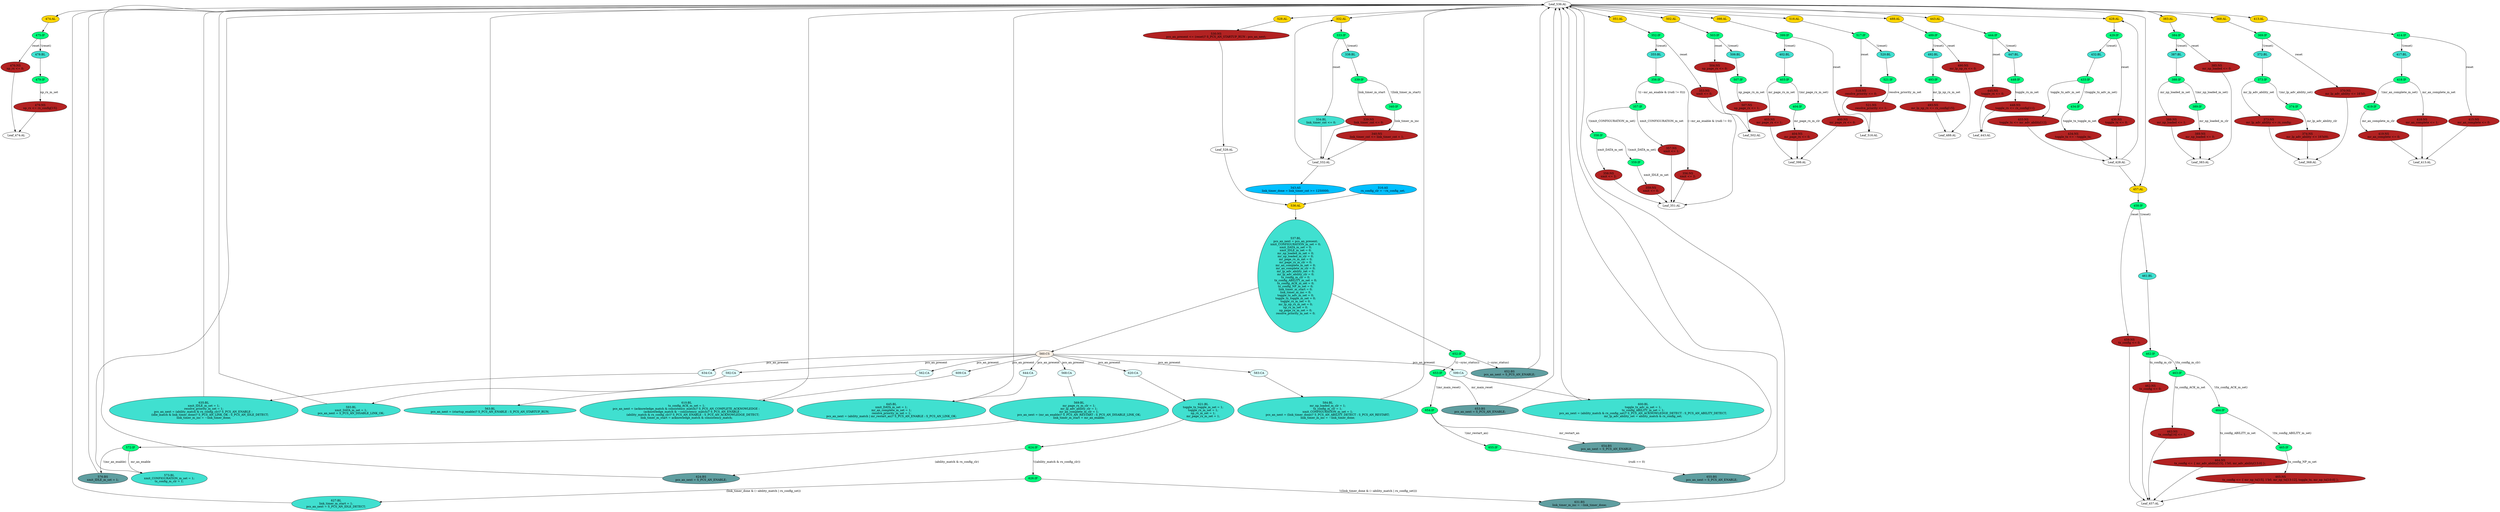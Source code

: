 strict digraph "compose( ,  )" {
	node [label="\N"];
	"474:AL"	 [ast="<pyverilog.vparser.ast.Always object at 0x7f195f4daa10>",
		clk_sens=True,
		fillcolor=gold,
		label="474:AL",
		sens="['ck', 'reset']",
		statements="[]",
		style=filled,
		typ=Always,
		use_var="['reset', 'np_rx_m_set', 'rx_config']"];
	"475:IF"	 [ast="<pyverilog.vparser.ast.IfStatement object at 0x7f195f4e5090>",
		fillcolor=springgreen,
		label="475:IF",
		statements="[]",
		style=filled,
		typ=IfStatement];
	"474:AL" -> "475:IF"	 [cond="[]",
		lineno=None];
	"351:AL"	 [ast="<pyverilog.vparser.ast.Always object at 0x7f195f9163d0>",
		clk_sens=True,
		fillcolor=gold,
		label="351:AL",
		sens="['ck', 'reset']",
		statements="[]",
		style=filled,
		typ=Always,
		use_var="['reset', 'rudi', 'mr_an_enable', 'xmit_DATA_m_set', 'xmit_CONFIGURATION_m_set', 'xmit_IDLE_m_set']"];
	"352:IF"	 [ast="<pyverilog.vparser.ast.IfStatement object at 0x7f195f916550>",
		fillcolor=springgreen,
		label="352:IF",
		statements="[]",
		style=filled,
		typ=IfStatement];
	"351:AL" -> "352:IF"	 [cond="[]",
		lineno=None];
	"576:BS"	 [ast="<pyverilog.vparser.ast.BlockingSubstitution object at 0x7f195f504550>",
		fillcolor=cadetblue,
		label="576:BS
xmit_IDLE_m_set = 1;",
		statements="[<pyverilog.vparser.ast.BlockingSubstitution object at 0x7f195f504550>]",
		style=filled,
		typ=BlockingSubstitution];
	"Leaf_536:AL"	 [def_var="['link_timer_m_start', 'mr_lp_np_rx_m_set', 'tx_config_ACK_m_set', 'resolve_priority_m_set', 'link_timer_m_inc', 'np_page_rx_m_set', '\
mr_page_rx_m_clr', 'tx_config_NP_m_set', 'xmit_DATA_m_set', 'mr_page_rx_m_set', 'np_rx_m_set', 'mr_an_complete_m_set', 'mr_np_loaded_\
m_clr', 'mr_lp_adv_ability_clr', 'toggle_rx_m_set', 'mr_np_loaded_m_set', 'pcs_an_next', 'tx_config_m_clr', 'xmit_IDLE_m_set', '\
mr_an_complete_m_clr', 'toggle_tx_toggle_m_set', 'tx_config_ABILITY_m_set', 'xmit_CONFIGURATION_m_set', 'toggle_tx_adv_m_set', '\
mr_lp_adv_ability_set']",
		label="Leaf_536:AL"];
	"576:BS" -> "Leaf_536:AL"	 [cond="[]",
		lineno=None];
	"389:NS"	 [ast="<pyverilog.vparser.ast.NonblockingSubstitution object at 0x7f195f91c410>",
		fillcolor=firebrick,
		label="389:NS
mr_np_loaded <= 0;",
		statements="[<pyverilog.vparser.ast.NonblockingSubstitution object at 0x7f195f91c410>]",
		style=filled,
		typ=NonblockingSubstitution];
	"Leaf_383:AL"	 [def_var="['mr_np_loaded']",
		label="Leaf_383:AL"];
	"389:NS" -> "Leaf_383:AL"	 [cond="[]",
		lineno=None];
	"465:NS"	 [ast="<pyverilog.vparser.ast.NonblockingSubstitution object at 0x7f195f4daf50>",
		fillcolor=firebrick,
		label="465:NS
tx_config <= { mr_np_tx[15], 1'b0, mr_np_tx[13:12], toggle_tx, mr_np_tx[10:0] };",
		statements="[<pyverilog.vparser.ast.NonblockingSubstitution object at 0x7f195f4daf50>]",
		style=filled,
		typ=NonblockingSubstitution];
	"Leaf_457:AL"	 [def_var="['tx_config']",
		label="Leaf_457:AL"];
	"465:NS" -> "Leaf_457:AL"	 [cond="[]",
		lineno=None];
	"568:CA"	 [ast="<pyverilog.vparser.ast.Case object at 0x7f195f502a10>",
		fillcolor=lightcyan,
		label="568:CA",
		statements="[]",
		style=filled,
		typ=Case];
	"569:BL"	 [ast="<pyverilog.vparser.ast.Block object at 0x7f195f504750>",
		fillcolor=turquoise,
		label="569:BL
mr_page_rx_m_clr = 1;
mr_lp_adv_ability_clr = 1;
mr_an_complete_m_clr = 1;
pcs_an_next = (mr_an_enable)? S_PCS_AN_RESTART : \
S_PCS_AN_DISABLE_LINK_OK;
link_timer_m_start = mr_an_enable;",
		statements="[<pyverilog.vparser.ast.BlockingSubstitution object at 0x7f195f502b90>, <pyverilog.vparser.ast.BlockingSubstitution object at 0x7f195f502d50>, <\
pyverilog.vparser.ast.BlockingSubstitution object at 0x7f195f502ed0>, <pyverilog.vparser.ast.BlockingSubstitution object at 0x7f195f504710>, <\
pyverilog.vparser.ast.BlockingSubstitution object at 0x7f195f504910>]",
		style=filled,
		typ=Block];
	"568:CA" -> "569:BL"	 [cond="[]",
		lineno=None];
	"520:BL"	 [ast="<pyverilog.vparser.ast.Block object at 0x7f195f4dd6d0>",
		fillcolor=turquoise,
		label="520:BL",
		statements="[]",
		style=filled,
		typ=Block];
	"521:IF"	 [ast="<pyverilog.vparser.ast.IfStatement object at 0x7f195f4dd850>",
		fillcolor=springgreen,
		label="521:IF",
		statements="[]",
		style=filled,
		typ=IfStatement];
	"520:BL" -> "521:IF"	 [cond="[]",
		lineno=None];
	"399:IF"	 [ast="<pyverilog.vparser.ast.IfStatement object at 0x7f195f91c790>",
		fillcolor=springgreen,
		label="399:IF",
		statements="[]",
		style=filled,
		typ=IfStatement];
	"402:BL"	 [ast="<pyverilog.vparser.ast.Block object at 0x7f195f91c810>",
		fillcolor=turquoise,
		label="402:BL",
		statements="[]",
		style=filled,
		typ=Block];
	"399:IF" -> "402:BL"	 [cond="['reset']",
		label="!(reset)",
		lineno=399];
	"400:NS"	 [ast="<pyverilog.vparser.ast.NonblockingSubstitution object at 0x7f195f91c750>",
		fillcolor=firebrick,
		label="400:NS
mr_page_rx <= 0;",
		statements="[<pyverilog.vparser.ast.NonblockingSubstitution object at 0x7f195f91c750>]",
		style=filled,
		typ=NonblockingSubstitution];
	"399:IF" -> "400:NS"	 [cond="['reset']",
		label=reset,
		lineno=399];
	"374:IF"	 [ast="<pyverilog.vparser.ast.IfStatement object at 0x7f195f918910>",
		fillcolor=springgreen,
		label="374:IF",
		statements="[]",
		style=filled,
		typ=IfStatement];
	"374:NS"	 [ast="<pyverilog.vparser.ast.NonblockingSubstitution object at 0x7f195f918a10>",
		fillcolor=firebrick,
		label="374:NS
mr_lp_adv_ability <= 16'h00;",
		statements="[<pyverilog.vparser.ast.NonblockingSubstitution object at 0x7f195f918a10>]",
		style=filled,
		typ=NonblockingSubstitution];
	"374:IF" -> "374:NS"	 [cond="['mr_lp_adv_ability_clr']",
		label=mr_lp_adv_ability_clr,
		lineno=374];
	"357:NS"	 [ast="<pyverilog.vparser.ast.NonblockingSubstitution object at 0x7f195f916c10>",
		fillcolor=firebrick,
		label="357:NS
xmit <= 1;",
		statements="[<pyverilog.vparser.ast.NonblockingSubstitution object at 0x7f195f916c10>]",
		style=filled,
		typ=NonblockingSubstitution];
	"Leaf_351:AL"	 [def_var="['xmit']",
		label="Leaf_351:AL"];
	"357:NS" -> "Leaf_351:AL"	 [cond="[]",
		lineno=None];
	"506:BL"	 [ast="<pyverilog.vparser.ast.Block object at 0x7f195f4e5f50>",
		fillcolor=turquoise,
		label="506:BL",
		statements="[]",
		style=filled,
		typ=Block];
	"507:IF"	 [ast="<pyverilog.vparser.ast.IfStatement object at 0x7f195f4dd0d0>",
		fillcolor=springgreen,
		label="507:IF",
		statements="[]",
		style=filled,
		typ=IfStatement];
	"506:BL" -> "507:IF"	 [cond="[]",
		lineno=None];
	"404:IF"	 [ast="<pyverilog.vparser.ast.IfStatement object at 0x7f195f91cc10>",
		fillcolor=springgreen,
		label="404:IF",
		statements="[]",
		style=filled,
		typ=IfStatement];
	"404:NS"	 [ast="<pyverilog.vparser.ast.NonblockingSubstitution object at 0x7f195f91cd10>",
		fillcolor=firebrick,
		label="404:NS
mr_page_rx <= 0;",
		statements="[<pyverilog.vparser.ast.NonblockingSubstitution object at 0x7f195f91cd10>]",
		style=filled,
		typ=NonblockingSubstitution];
	"404:IF" -> "404:NS"	 [cond="['mr_page_rx_m_clr']",
		label=mr_page_rx_m_clr,
		lineno=404];
	"369:IF"	 [ast="<pyverilog.vparser.ast.IfStatement object at 0x7f195f918410>",
		fillcolor=springgreen,
		label="369:IF",
		statements="[]",
		style=filled,
		typ=IfStatement];
	"372:BL"	 [ast="<pyverilog.vparser.ast.Block object at 0x7f195f918490>",
		fillcolor=turquoise,
		label="372:BL",
		statements="[]",
		style=filled,
		typ=Block];
	"369:IF" -> "372:BL"	 [cond="['reset']",
		label="!(reset)",
		lineno=369];
	"370:NS"	 [ast="<pyverilog.vparser.ast.NonblockingSubstitution object at 0x7f195f9183d0>",
		fillcolor=firebrick,
		label="370:NS
mr_lp_adv_ability <= 16'h0;",
		statements="[<pyverilog.vparser.ast.NonblockingSubstitution object at 0x7f195f9183d0>]",
		style=filled,
		typ=NonblockingSubstitution];
	"369:IF" -> "370:NS"	 [cond="['reset']",
		label=reset,
		lineno=369];
	"610:BL"	 [ast="<pyverilog.vparser.ast.Block object at 0x7f195f7f7d10>",
		fillcolor=turquoise,
		label="610:BL
tx_config_ACK_m_set = 1;
pcs_an_next = (acknowledge_match & consistency_match)? S_PCS_AN_COMPLETE_ACKNOWLEDGE : 
              (\
acknowledge_match & ~consistency_match)? S_PCS_AN_ENABLE : 
              (ability_match & rx_config_clr)? S_PCS_AN_ENABLE : S_PCS_\
AN_ACKNOWLEDGE_DETECT;
link_timer_m_start = acknowledge_match & consistency_match;",
		statements="[<pyverilog.vparser.ast.BlockingSubstitution object at 0x7f195f7f74d0>, <pyverilog.vparser.ast.BlockingSubstitution object at 0x7f195f7f7810>, <\
pyverilog.vparser.ast.BlockingSubstitution object at 0x7f195f7f7f10>]",
		style=filled,
		typ=Block];
	"610:BL" -> "Leaf_536:AL"	 [cond="[]",
		lineno=None];
	"403:NS"	 [ast="<pyverilog.vparser.ast.NonblockingSubstitution object at 0x7f195f91ca50>",
		fillcolor=firebrick,
		label="403:NS
mr_page_rx <= 1;",
		statements="[<pyverilog.vparser.ast.NonblockingSubstitution object at 0x7f195f91ca50>]",
		style=filled,
		typ=NonblockingSubstitution];
	"Leaf_398:AL"	 [def_var="['mr_page_rx']",
		label="Leaf_398:AL"];
	"403:NS" -> "Leaf_398:AL"	 [cond="[]",
		lineno=None];
	"464:IF"	 [ast="<pyverilog.vparser.ast.IfStatement object at 0x7f195f4da8d0>",
		fillcolor=springgreen,
		label="464:IF",
		statements="[]",
		style=filled,
		typ=IfStatement];
	"465:IF"	 [ast="<pyverilog.vparser.ast.IfStatement object at 0x7f195f4daa90>",
		fillcolor=springgreen,
		label="465:IF",
		statements="[]",
		style=filled,
		typ=IfStatement];
	"464:IF" -> "465:IF"	 [cond="['tx_config_ABILITY_m_set']",
		label="!(tx_config_ABILITY_m_set)",
		lineno=464];
	"464:NS"	 [ast="<pyverilog.vparser.ast.NonblockingSubstitution object at 0x7f195f4da950>",
		fillcolor=firebrick,
		label="464:NS
tx_config <= { mr_adv_ability[15], 1'b0, mr_adv_ability[13:0] };",
		statements="[<pyverilog.vparser.ast.NonblockingSubstitution object at 0x7f195f4da950>]",
		style=filled,
		typ=NonblockingSubstitution];
	"464:IF" -> "464:NS"	 [cond="['tx_config_ABILITY_m_set']",
		label=tx_config_ABILITY_m_set,
		lineno=464];
	"458:IF"	 [ast="<pyverilog.vparser.ast.IfStatement object at 0x7f195f4e7d50>",
		fillcolor=springgreen,
		label="458:IF",
		statements="[]",
		style=filled,
		typ=IfStatement];
	"461:BL"	 [ast="<pyverilog.vparser.ast.Block object at 0x7f195f4e7dd0>",
		fillcolor=turquoise,
		label="461:BL",
		statements="[]",
		style=filled,
		typ=Block];
	"458:IF" -> "461:BL"	 [cond="['reset']",
		label="!(reset)",
		lineno=458];
	"459:NS"	 [ast="<pyverilog.vparser.ast.NonblockingSubstitution object at 0x7f195f4e7d10>",
		fillcolor=firebrick,
		label="459:NS
tx_config <= 0;",
		statements="[<pyverilog.vparser.ast.NonblockingSubstitution object at 0x7f195f4e7d10>]",
		style=filled,
		typ=NonblockingSubstitution];
	"458:IF" -> "459:NS"	 [cond="['reset']",
		label=reset,
		lineno=458];
	"573:BL"	 [ast="<pyverilog.vparser.ast.Block object at 0x7f195f5041d0>",
		fillcolor=turquoise,
		label="573:BL
xmit_CONFIGURATION_m_set = 1;
tx_config_m_clr = 1;",
		statements="[<pyverilog.vparser.ast.BlockingSubstitution object at 0x7f195f504210>, <pyverilog.vparser.ast.BlockingSubstitution object at 0x7f195f504390>]",
		style=filled,
		typ=Block];
	"573:BL" -> "Leaf_536:AL"	 [cond="[]",
		lineno=None];
	"502:AL"	 [ast="<pyverilog.vparser.ast.Always object at 0x7f195f4e5d50>",
		clk_sens=True,
		fillcolor=gold,
		label="502:AL",
		sens="['ck', 'reset']",
		statements="[]",
		style=filled,
		typ=Always,
		use_var="['np_page_rx_m_set', 'reset']"];
	"503:IF"	 [ast="<pyverilog.vparser.ast.IfStatement object at 0x7f195f4e5ed0>",
		fillcolor=springgreen,
		label="503:IF",
		statements="[]",
		style=filled,
		typ=IfStatement];
	"502:AL" -> "503:IF"	 [cond="[]",
		lineno=None];
	"493:IF"	 [ast="<pyverilog.vparser.ast.IfStatement object at 0x7f195f4e5950>",
		fillcolor=springgreen,
		label="493:IF",
		statements="[]",
		style=filled,
		typ=IfStatement];
	"493:NS"	 [ast="<pyverilog.vparser.ast.NonblockingSubstitution object at 0x7f195f4e5ad0>",
		fillcolor=firebrick,
		label="493:NS
mr_lp_np_rx <= rx_config[15];",
		statements="[<pyverilog.vparser.ast.NonblockingSubstitution object at 0x7f195f4e5ad0>]",
		style=filled,
		typ=NonblockingSubstitution];
	"493:IF" -> "493:NS"	 [cond="['mr_lp_np_rx_m_set']",
		label=mr_lp_np_rx_m_set,
		lineno=493];
	"624:IF"	 [ast="<pyverilog.vparser.ast.IfStatement object at 0x7f195f7ed950>",
		fillcolor=springgreen,
		label="624:IF",
		statements="[]",
		style=filled,
		typ=IfStatement];
	"626:IF"	 [ast="<pyverilog.vparser.ast.IfStatement object at 0x7f195f7f8110>",
		fillcolor=springgreen,
		label="626:IF",
		statements="[]",
		style=filled,
		typ=IfStatement];
	"624:IF" -> "626:IF"	 [cond="['ability_match', 'rx_config_clr']",
		label="!((ability_match & rx_config_clr))",
		lineno=624];
	"624:BS"	 [ast="<pyverilog.vparser.ast.BlockingSubstitution object at 0x7f195f7ed990>",
		fillcolor=cadetblue,
		label="624:BS
pcs_an_next = S_PCS_AN_ENABLE;",
		statements="[<pyverilog.vparser.ast.BlockingSubstitution object at 0x7f195f7ed990>]",
		style=filled,
		typ=BlockingSubstitution];
	"624:IF" -> "624:BS"	 [cond="['ability_match', 'rx_config_clr']",
		label="(ability_match & rx_config_clr)",
		lineno=624];
	"343:AS"	 [ast="<pyverilog.vparser.ast.Assign object at 0x7f195f53ded0>",
		def_var="['link_timer_done']",
		fillcolor=deepskyblue,
		label="343:AS
link_timer_done = link_timer_cnt >= 1250000;",
		statements="[]",
		style=filled,
		typ=Assign,
		use_var="['link_timer_cnt']"];
	"536:AL"	 [ast="<pyverilog.vparser.ast.Always object at 0x7f195f4ddd10>",
		clk_sens=False,
		fillcolor=gold,
		label="536:AL",
		sens="['S_PCS_AN_IDLE_DETECT', 'S_PCS_AN_ACKNOWLEDGE_DETECT', 'link_timer_done', 'rx_config_clr', 'S_PCS_AN_ENABLE', 'ability_match', '\
pcs_an_present', 'S_PCS_AN_DISABLE_LINK_OK', 'startup_enable', 'S_PCS_AN_RESTART', 'consistency_match', 'mr_an_enable', 'S_PCS_AN_\
STARTUP_RUN', 'mr_restart_an', 'S_PCS_AN_COMPLETE_ACKNOWLEDGE', 'S_PCS_AN_LINK_OK', 'rx_config_set', 'idle_match', 'S_PCS_AN_ABILITY_\
DETECT', 'acknowledge_match']",
		statements="[]",
		style=filled,
		typ=Always,
		use_var="['S_PCS_AN_ACKNOWLEDGE_DETECT', 'link_timer_done', 'sync_status', 'S_PCS_AN_DISABLE_LINK_OK', 'S_PCS_AN_RESTART', 'mr_main_reset', '\
S_PCS_AN_ENABLE', 'ability_match', 'consistency_match', 'S_PCS_AN_STARTUP_RUN', 'S_PCS_AN_ABILITY_DETECT', 'rudi', 'acknowledge_\
match', 'rx_config_clr', 'rx_config_set', 'pcs_an_present', 'S_PCS_AN_LINK_OK', 'S_PCS_AN_IDLE_DETECT', 'mr_an_enable', 'mr_restart_\
an', 'S_PCS_AN_COMPLETE_ACKNOWLEDGE', 'idle_match', 'startup_enable']"];
	"343:AS" -> "536:AL";
	"359:IF"	 [ast="<pyverilog.vparser.ast.IfStatement object at 0x7f195f9180d0>",
		fillcolor=springgreen,
		label="359:IF",
		statements="[]",
		style=filled,
		typ=IfStatement];
	"359:NS"	 [ast="<pyverilog.vparser.ast.NonblockingSubstitution object at 0x7f195f9181d0>",
		fillcolor=firebrick,
		label="359:NS
xmit <= 0;",
		statements="[<pyverilog.vparser.ast.NonblockingSubstitution object at 0x7f195f9181d0>]",
		style=filled,
		typ=NonblockingSubstitution];
	"359:IF" -> "359:NS"	 [cond="['xmit_IDLE_m_set']",
		label=xmit_IDLE_m_set,
		lineno=359];
	"415:NS"	 [ast="<pyverilog.vparser.ast.NonblockingSubstitution object at 0x7f195f4e60d0>",
		fillcolor=firebrick,
		label="415:NS
mr_an_complete <= 0;",
		statements="[<pyverilog.vparser.ast.NonblockingSubstitution object at 0x7f195f4e60d0>]",
		style=filled,
		typ=NonblockingSubstitution];
	"Leaf_413:AL"	 [def_var="['mr_an_complete']",
		label="Leaf_413:AL"];
	"415:NS" -> "Leaf_413:AL"	 [cond="[]",
		lineno=None];
	"398:AL"	 [ast="<pyverilog.vparser.ast.Always object at 0x7f195f91c610>",
		clk_sens=True,
		fillcolor=gold,
		label="398:AL",
		sens="['ck', 'reset']",
		statements="[]",
		style=filled,
		typ=Always,
		use_var="['reset', 'mr_page_rx_m_clr', 'mr_page_rx_m_set']"];
	"398:AL" -> "399:IF"	 [cond="[]",
		lineno=None];
	"463:IF"	 [ast="<pyverilog.vparser.ast.IfStatement object at 0x7f195f4da350>",
		fillcolor=springgreen,
		label="463:IF",
		statements="[]",
		style=filled,
		typ=IfStatement];
	"463:IF" -> "464:IF"	 [cond="['tx_config_ACK_m_set']",
		label="!(tx_config_ACK_m_set)",
		lineno=463];
	"463:NS"	 [ast="<pyverilog.vparser.ast.NonblockingSubstitution object at 0x7f195f4da390>",
		fillcolor=firebrick,
		label="463:NS
tx_config[14] <= 1;",
		statements="[<pyverilog.vparser.ast.NonblockingSubstitution object at 0x7f195f4da390>]",
		style=filled,
		typ=NonblockingSubstitution];
	"463:IF" -> "463:NS"	 [cond="['tx_config_ACK_m_set']",
		label=tx_config_ACK_m_set,
		lineno=463];
	"503:IF" -> "506:BL"	 [cond="['reset']",
		label="!(reset)",
		lineno=503];
	"504:NS"	 [ast="<pyverilog.vparser.ast.NonblockingSubstitution object at 0x7f195f4e5e90>",
		fillcolor=firebrick,
		label="504:NS
np_page_rx <= 0;",
		statements="[<pyverilog.vparser.ast.NonblockingSubstitution object at 0x7f195f4e5e90>]",
		style=filled,
		typ=NonblockingSubstitution];
	"503:IF" -> "504:NS"	 [cond="['reset']",
		label=reset,
		lineno=503];
	"462:IF"	 [ast="<pyverilog.vparser.ast.IfStatement object at 0x7f195f4e7fd0>",
		fillcolor=springgreen,
		label="462:IF",
		statements="[]",
		style=filled,
		typ=IfStatement];
	"461:BL" -> "462:IF"	 [cond="[]",
		lineno=None];
	"414:IF"	 [ast="<pyverilog.vparser.ast.IfStatement object at 0x7f195f4e6110>",
		fillcolor=springgreen,
		label="414:IF",
		statements="[]",
		style=filled,
		typ=IfStatement];
	"414:IF" -> "415:NS"	 [cond="['reset']",
		label=reset,
		lineno=414];
	"417:BL"	 [ast="<pyverilog.vparser.ast.Block object at 0x7f195f4e6190>",
		fillcolor=turquoise,
		label="417:BL",
		statements="[]",
		style=filled,
		typ=Block];
	"414:IF" -> "417:BL"	 [cond="['reset']",
		label="!(reset)",
		lineno=414];
	"490:NS"	 [ast="<pyverilog.vparser.ast.NonblockingSubstitution object at 0x7f195f4e5750>",
		fillcolor=firebrick,
		label="490:NS
mr_lp_np_rx <= 0;",
		statements="[<pyverilog.vparser.ast.NonblockingSubstitution object at 0x7f195f4e5750>]",
		style=filled,
		typ=NonblockingSubstitution];
	"Leaf_488:AL"	 [def_var="['mr_lp_np_rx']",
		label="Leaf_488:AL"];
	"490:NS" -> "Leaf_488:AL"	 [cond="[]",
		lineno=None];
	"563:BL"	 [ast="<pyverilog.vparser.ast.Block object at 0x7f195f502850>",
		fillcolor=turquoise,
		label="563:BL
pcs_an_next = (startup_enable)? S_PCS_AN_ENABLE : S_PCS_AN_STARTUP_RUN;",
		statements="[<pyverilog.vparser.ast.BlockingSubstitution object at 0x7f195f502790>]",
		style=filled,
		typ=Block];
	"563:BL" -> "Leaf_536:AL"	 [cond="[]",
		lineno=None];
	"385:NS"	 [ast="<pyverilog.vparser.ast.NonblockingSubstitution object at 0x7f195f918d90>",
		fillcolor=firebrick,
		label="385:NS
mr_np_loaded <= 0;",
		statements="[<pyverilog.vparser.ast.NonblockingSubstitution object at 0x7f195f918d90>]",
		style=filled,
		typ=NonblockingSubstitution];
	"385:NS" -> "Leaf_383:AL"	 [cond="[]",
		lineno=None];
	"572:IF"	 [ast="<pyverilog.vparser.ast.IfStatement object at 0x7f195f504450>",
		fillcolor=springgreen,
		label="572:IF",
		statements="[]",
		style=filled,
		typ=IfStatement];
	"569:BL" -> "572:IF"	 [cond="[]",
		lineno=None];
	"627:BL"	 [ast="<pyverilog.vparser.ast.Block object at 0x7f195f7ede50>",
		fillcolor=turquoise,
		label="627:BL
link_timer_m_start = 1;
pcs_an_next = S_PCS_AN_IDLE_DETECT;",
		statements="[<pyverilog.vparser.ast.BlockingSubstitution object at 0x7f195f7ede90>, <pyverilog.vparser.ast.BlockingSubstitution object at 0x7f195f7f8050>]",
		style=filled,
		typ=Block];
	"627:BL" -> "Leaf_536:AL"	 [cond="[]",
		lineno=None];
	"434:IF"	 [ast="<pyverilog.vparser.ast.IfStatement object at 0x7f195f4e7050>",
		fillcolor=springgreen,
		label="434:IF",
		statements="[]",
		style=filled,
		typ=IfStatement];
	"434:NS"	 [ast="<pyverilog.vparser.ast.NonblockingSubstitution object at 0x7f195f4e7190>",
		fillcolor=firebrick,
		label="434:NS
toggle_tx <= ~toggle_tx;",
		statements="[<pyverilog.vparser.ast.NonblockingSubstitution object at 0x7f195f4e7190>]",
		style=filled,
		typ=NonblockingSubstitution];
	"434:IF" -> "434:NS"	 [cond="['toggle_tx_toggle_m_set']",
		label=toggle_tx_toggle_m_set,
		lineno=434];
	"572:IF" -> "576:BS"	 [cond="['mr_an_enable']",
		label="!(mr_an_enable)",
		lineno=572];
	"572:IF" -> "573:BL"	 [cond="['mr_an_enable']",
		label=mr_an_enable,
		lineno=572];
	"478:BL"	 [ast="<pyverilog.vparser.ast.Block object at 0x7f195f4dafd0>",
		fillcolor=turquoise,
		label="478:BL",
		statements="[]",
		style=filled,
		typ=Block];
	"475:IF" -> "478:BL"	 [cond="['reset']",
		label="!(reset)",
		lineno=475];
	"476:NS"	 [ast="<pyverilog.vparser.ast.NonblockingSubstitution object at 0x7f195f4e5050>",
		fillcolor=firebrick,
		label="476:NS
np_rx <= 0;",
		statements="[<pyverilog.vparser.ast.NonblockingSubstitution object at 0x7f195f4e5050>]",
		style=filled,
		typ=NonblockingSubstitution];
	"475:IF" -> "476:NS"	 [cond="['reset']",
		label=reset,
		lineno=475];
	"631:BS"	 [ast="<pyverilog.vparser.ast.BlockingSubstitution object at 0x7f195f7f8290>",
		fillcolor=cadetblue,
		label="631:BS
link_timer_m_inc = ~link_timer_done;",
		statements="[<pyverilog.vparser.ast.BlockingSubstitution object at 0x7f195f7f8290>]",
		style=filled,
		typ=BlockingSubstitution];
	"631:BS" -> "Leaf_536:AL"	 [cond="[]",
		lineno=None];
	"444:IF"	 [ast="<pyverilog.vparser.ast.IfStatement object at 0x7f195f4e74d0>",
		fillcolor=springgreen,
		label="444:IF",
		statements="[]",
		style=filled,
		typ=IfStatement];
	"447:BL"	 [ast="<pyverilog.vparser.ast.Block object at 0x7f195f4e7550>",
		fillcolor=turquoise,
		label="447:BL",
		statements="[]",
		style=filled,
		typ=Block];
	"444:IF" -> "447:BL"	 [cond="['reset']",
		label="!(reset)",
		lineno=444];
	"445:NS"	 [ast="<pyverilog.vparser.ast.NonblockingSubstitution object at 0x7f195f4e7490>",
		fillcolor=firebrick,
		label="445:NS
toggle_rx <= 0;",
		statements="[<pyverilog.vparser.ast.NonblockingSubstitution object at 0x7f195f4e7490>]",
		style=filled,
		typ=NonblockingSubstitution];
	"444:IF" -> "445:NS"	 [cond="['reset']",
		label=reset,
		lineno=444];
	"620:CA"	 [ast="<pyverilog.vparser.ast.Case object at 0x7f195f7f7fd0>",
		fillcolor=lightcyan,
		label="620:CA",
		statements="[]",
		style=filled,
		typ=Case];
	"621:BL"	 [ast="<pyverilog.vparser.ast.Block object at 0x7f195f7ed690>",
		fillcolor=turquoise,
		label="621:BL
toggle_tx_toggle_m_set = 1;
toggle_rx_m_set = 1;
np_rx_m_set = 1;
mr_page_rx_m_set = 1;",
		statements="[<pyverilog.vparser.ast.BlockingSubstitution object at 0x7f195f7ed190>, <pyverilog.vparser.ast.BlockingSubstitution object at 0x7f195f7ed350>, <\
pyverilog.vparser.ast.BlockingSubstitution object at 0x7f195f7ed490>, <pyverilog.vparser.ast.BlockingSubstitution object at 0x7f195f7ed610>]",
		style=filled,
		typ=Block];
	"620:CA" -> "621:BL"	 [cond="[]",
		lineno=None];
	"507:NS"	 [ast="<pyverilog.vparser.ast.NonblockingSubstitution object at 0x7f195f4dd1d0>",
		fillcolor=firebrick,
		label="507:NS
np_page_rx <= 1;",
		statements="[<pyverilog.vparser.ast.NonblockingSubstitution object at 0x7f195f4dd1d0>]",
		style=filled,
		typ=NonblockingSubstitution];
	"Leaf_502:AL"	 [def_var="['np_page_rx']",
		label="Leaf_502:AL"];
	"507:NS" -> "Leaf_502:AL"	 [cond="[]",
		lineno=None];
	"537:BL"	 [ast="<pyverilog.vparser.ast.Block object at 0x7f195f502310>",
		fillcolor=turquoise,
		label="537:BL
pcs_an_next = pcs_an_present;
xmit_CONFIGURATION_m_set = 0;
xmit_DATA_m_set = 0;
xmit_IDLE_m_set = 0;
mr_np_loaded_m_set = \
0;
mr_np_loaded_m_clr = 0;
mr_page_rx_m_set = 0;
mr_page_rx_m_clr = 0;
mr_an_complete_m_set = 0;
mr_an_complete_m_clr = 0;
mr_lp_\
adv_ability_set = 0;
mr_lp_adv_ability_clr = 0;
tx_config_m_clr = 0;
tx_config_ABILITY_m_set = 0;
tx_config_ACK_m_set = 0;
tx_config_\
NP_m_set = 0;
link_timer_m_start = 0;
link_timer_m_inc = 0;
toggle_tx_adv_m_set = 0;
toggle_tx_toggle_m_set = 0;
toggle_rx_m_set = \
0;
mr_lp_np_rx_m_set = 0;
np_rx_m_set = 0;
np_page_rx_m_set = 0;
resolve_priority_m_set = 0;",
		statements="[<pyverilog.vparser.ast.BlockingSubstitution object at 0x7f195f4dde90>, <pyverilog.vparser.ast.BlockingSubstitution object at 0x7f195f4e2090>, <\
pyverilog.vparser.ast.BlockingSubstitution object at 0x7f195f4e2210>, <pyverilog.vparser.ast.BlockingSubstitution object at 0x7f195f4e2390>, <\
pyverilog.vparser.ast.BlockingSubstitution object at 0x7f195f4e2510>, <pyverilog.vparser.ast.BlockingSubstitution object at 0x7f195f4e2690>, <\
pyverilog.vparser.ast.BlockingSubstitution object at 0x7f195f4e2810>, <pyverilog.vparser.ast.BlockingSubstitution object at 0x7f195f4e2990>, <\
pyverilog.vparser.ast.BlockingSubstitution object at 0x7f195f4e2b10>, <pyverilog.vparser.ast.BlockingSubstitution object at 0x7f195f4e2c90>, <\
pyverilog.vparser.ast.BlockingSubstitution object at 0x7f195f4e2e10>, <pyverilog.vparser.ast.BlockingSubstitution object at 0x7f195f4e2f90>, <\
pyverilog.vparser.ast.BlockingSubstitution object at 0x7f195f4f0150>, <pyverilog.vparser.ast.BlockingSubstitution object at 0x7f195f4f02d0>, <\
pyverilog.vparser.ast.BlockingSubstitution object at 0x7f195f4f0450>, <pyverilog.vparser.ast.BlockingSubstitution object at 0x7f195f4f05d0>, <\
pyverilog.vparser.ast.BlockingSubstitution object at 0x7f195f4f0750>, <pyverilog.vparser.ast.BlockingSubstitution object at 0x7f195f4f08d0>, <\
pyverilog.vparser.ast.BlockingSubstitution object at 0x7f195f4f0a50>, <pyverilog.vparser.ast.BlockingSubstitution object at 0x7f195f4f0bd0>, <\
pyverilog.vparser.ast.BlockingSubstitution object at 0x7f195f4f0d50>, <pyverilog.vparser.ast.BlockingSubstitution object at 0x7f195f4f0ed0>, <\
pyverilog.vparser.ast.BlockingSubstitution object at 0x7f195f502050>, <pyverilog.vparser.ast.BlockingSubstitution object at 0x7f195f5021d0>, <\
pyverilog.vparser.ast.BlockingSubstitution object at 0x7f195f502350>]",
		style=filled,
		typ=Block];
	"536:AL" -> "537:BL"	 [cond="[]",
		lineno=None];
	"353:NS"	 [ast="<pyverilog.vparser.ast.NonblockingSubstitution object at 0x7f195f916510>",
		fillcolor=firebrick,
		label="353:NS
xmit <= 0;",
		statements="[<pyverilog.vparser.ast.NonblockingSubstitution object at 0x7f195f916510>]",
		style=filled,
		typ=NonblockingSubstitution];
	"353:NS" -> "Leaf_351:AL"	 [cond="[]",
		lineno=None];
	"516:AL"	 [ast="<pyverilog.vparser.ast.Always object at 0x7f195f4dd490>",
		clk_sens=True,
		fillcolor=gold,
		label="516:AL",
		sens="['ck', 'reset']",
		statements="[]",
		style=filled,
		typ=Always,
		use_var="['resolve_priority_m_set', 'reset']"];
	"517:IF"	 [ast="<pyverilog.vparser.ast.IfStatement object at 0x7f195f4dd650>",
		fillcolor=springgreen,
		label="517:IF",
		statements="[]",
		style=filled,
		typ=IfStatement];
	"516:AL" -> "517:IF"	 [cond="[]",
		lineno=None];
	"418:IF"	 [ast="<pyverilog.vparser.ast.IfStatement object at 0x7f195f4e63d0>",
		fillcolor=springgreen,
		label="418:IF",
		statements="[]",
		style=filled,
		typ=IfStatement];
	"419:IF"	 [ast="<pyverilog.vparser.ast.IfStatement object at 0x7f195f4e6610>",
		fillcolor=springgreen,
		label="419:IF",
		statements="[]",
		style=filled,
		typ=IfStatement];
	"418:IF" -> "419:IF"	 [cond="['mr_an_complete_m_set']",
		label="!(mr_an_complete_m_set)",
		lineno=418];
	"418:NS"	 [ast="<pyverilog.vparser.ast.NonblockingSubstitution object at 0x7f195f4e6410>",
		fillcolor=firebrick,
		label="418:NS
mr_an_complete <= 1;",
		statements="[<pyverilog.vparser.ast.NonblockingSubstitution object at 0x7f195f4e6410>]",
		style=filled,
		typ=NonblockingSubstitution];
	"418:IF" -> "418:NS"	 [cond="['mr_an_complete_m_set']",
		label=mr_an_complete_m_set,
		lineno=418];
	"Leaf_368:AL"	 [def_var="['mr_lp_adv_ability']",
		label="Leaf_368:AL"];
	"479:IF"	 [ast="<pyverilog.vparser.ast.IfStatement object at 0x7f195f4e5210>",
		fillcolor=springgreen,
		label="479:IF",
		statements="[]",
		style=filled,
		typ=IfStatement];
	"478:BL" -> "479:IF"	 [cond="[]",
		lineno=None];
	"463:NS" -> "Leaf_457:AL"	 [cond="[]",
		lineno=None];
	"Leaf_428:AL"	 [def_var="['toggle_tx']",
		label="Leaf_428:AL"];
	"434:NS" -> "Leaf_428:AL"	 [cond="[]",
		lineno=None];
	"560:CS"	 [ast="<pyverilog.vparser.ast.CaseStatement object at 0x7f195f7f8d10>",
		fillcolor=linen,
		label="560:CS",
		statements="[]",
		style=filled,
		typ=CaseStatement];
	"560:CS" -> "568:CA"	 [cond="['pcs_an_present']",
		label=pcs_an_present,
		lineno=560];
	"560:CS" -> "620:CA"	 [cond="['pcs_an_present']",
		label=pcs_an_present,
		lineno=560];
	"644:CA"	 [ast="<pyverilog.vparser.ast.Case object at 0x7f195f7f8d90>",
		fillcolor=lightcyan,
		label="644:CA",
		statements="[]",
		style=filled,
		typ=Case];
	"560:CS" -> "644:CA"	 [cond="['pcs_an_present']",
		label=pcs_an_present,
		lineno=560];
	"562:CA"	 [ast="<pyverilog.vparser.ast.Case object at 0x7f195f502590>",
		fillcolor=lightcyan,
		label="562:CA",
		statements="[]",
		style=filled,
		typ=Case];
	"560:CS" -> "562:CA"	 [cond="['pcs_an_present']",
		label=pcs_an_present,
		lineno=560];
	"583:CA"	 [ast="<pyverilog.vparser.ast.Case object at 0x7f195f504a10>",
		fillcolor=lightcyan,
		label="583:CA",
		statements="[]",
		style=filled,
		typ=Case];
	"560:CS" -> "583:CA"	 [cond="['pcs_an_present']",
		label=pcs_an_present,
		lineno=560];
	"592:CA"	 [ast="<pyverilog.vparser.ast.Case object at 0x7f195f7ec490>",
		fillcolor=lightcyan,
		label="592:CA",
		statements="[]",
		style=filled,
		typ=Case];
	"560:CS" -> "592:CA"	 [cond="['pcs_an_present']",
		label=pcs_an_present,
		lineno=560];
	"609:CA"	 [ast="<pyverilog.vparser.ast.Case object at 0x7f195f7f7350>",
		fillcolor=lightcyan,
		label="609:CA",
		statements="[]",
		style=filled,
		typ=Case];
	"560:CS" -> "609:CA"	 [cond="['pcs_an_present']",
		label=pcs_an_present,
		lineno=560];
	"634:CA"	 [ast="<pyverilog.vparser.ast.Case object at 0x7f195f7edd50>",
		fillcolor=lightcyan,
		label="634:CA",
		statements="[]",
		style=filled,
		typ=Case];
	"560:CS" -> "634:CA"	 [cond="['pcs_an_present']",
		label=pcs_an_present,
		lineno=560];
	"599:CA"	 [ast="<pyverilog.vparser.ast.Case object at 0x7f195f7ec8d0>",
		fillcolor=lightcyan,
		label="599:CA",
		statements="[]",
		style=filled,
		typ=Case];
	"560:CS" -> "599:CA"	 [cond="['pcs_an_present']",
		label=pcs_an_present,
		lineno=560];
	"Leaf_332:AL"	 [def_var="['link_timer_cnt']",
		label="Leaf_332:AL"];
	"Leaf_332:AL" -> "343:AS";
	"332:AL"	 [ast="<pyverilog.vparser.ast.Always object at 0x7f195f53d5d0>",
		clk_sens=True,
		fillcolor=gold,
		label="332:AL",
		sens="['ck', 'reset']",
		statements="[]",
		style=filled,
		typ=Always,
		use_var="['reset', 'link_timer_m_start', 'link_timer_m_inc', 'link_timer_cnt']"];
	"Leaf_332:AL" -> "332:AL";
	"621:BL" -> "624:IF"	 [cond="[]",
		lineno=None];
	"488:AL"	 [ast="<pyverilog.vparser.ast.Always object at 0x7f195f4e5610>",
		clk_sens=True,
		fillcolor=gold,
		label="488:AL",
		sens="['ck', 'reset']",
		statements="[]",
		style=filled,
		typ=Always,
		use_var="['reset', 'mr_lp_np_rx_m_set', 'rx_config']"];
	"489:IF"	 [ast="<pyverilog.vparser.ast.IfStatement object at 0x7f195f4e5790>",
		fillcolor=springgreen,
		label="489:IF",
		statements="[]",
		style=filled,
		typ=IfStatement];
	"488:AL" -> "489:IF"	 [cond="[]",
		lineno=None];
	"448:NS"	 [ast="<pyverilog.vparser.ast.NonblockingSubstitution object at 0x7f195f4e7810>",
		fillcolor=firebrick,
		label="448:NS
toggle_rx <= rx_config[11];",
		statements="[<pyverilog.vparser.ast.NonblockingSubstitution object at 0x7f195f4e7810>]",
		style=filled,
		typ=NonblockingSubstitution];
	"Leaf_443:AL"	 [def_var="['toggle_rx']",
		label="Leaf_443:AL"];
	"448:NS" -> "Leaf_443:AL"	 [cond="[]",
		lineno=None];
	"528:AL"	 [ast="<pyverilog.vparser.ast.Always object at 0x7f195f4dd510>",
		clk_sens=True,
		fillcolor=gold,
		label="528:AL",
		sens="['ck', 'reset']",
		statements="[]",
		style=filled,
		typ=Always,
		use_var="['reset', 'S_PCS_AN_STARTUP_RUN', 'pcs_an_next']"];
	"530:NS"	 [ast="<pyverilog.vparser.ast.NonblockingSubstitution object at 0x7f195f4ddc10>",
		fillcolor=firebrick,
		label="530:NS
pcs_an_present <= (reset)? S_PCS_AN_STARTUP_RUN : pcs_an_next;",
		statements="[<pyverilog.vparser.ast.NonblockingSubstitution object at 0x7f195f4ddc10>]",
		style=filled,
		typ=NonblockingSubstitution];
	"528:AL" -> "530:NS"	 [cond="[]",
		lineno=None];
	"443:AL"	 [ast="<pyverilog.vparser.ast.Always object at 0x7f195f4e7350>",
		clk_sens=True,
		fillcolor=gold,
		label="443:AL",
		sens="['ck', 'reset']",
		statements="[]",
		style=filled,
		typ=Always,
		use_var="['reset', 'toggle_rx_m_set', 'rx_config']"];
	"443:AL" -> "444:IF"	 [cond="[]",
		lineno=None];
	"479:NS"	 [ast="<pyverilog.vparser.ast.NonblockingSubstitution object at 0x7f195f4e5390>",
		fillcolor=firebrick,
		label="479:NS
np_rx <= rx_config[15];",
		statements="[<pyverilog.vparser.ast.NonblockingSubstitution object at 0x7f195f4e5390>]",
		style=filled,
		typ=NonblockingSubstitution];
	"479:IF" -> "479:NS"	 [cond="['np_rx_m_set']",
		label=np_rx_m_set,
		lineno=479];
	"419:NS"	 [ast="<pyverilog.vparser.ast.NonblockingSubstitution object at 0x7f195f4e6710>",
		fillcolor=firebrick,
		label="419:NS
mr_an_complete <= 0;",
		statements="[<pyverilog.vparser.ast.NonblockingSubstitution object at 0x7f195f4e6710>]",
		style=filled,
		typ=NonblockingSubstitution];
	"419:IF" -> "419:NS"	 [cond="['mr_an_complete_m_clr']",
		label=mr_an_complete_m_clr,
		lineno=419];
	"518:NS"	 [ast="<pyverilog.vparser.ast.NonblockingSubstitution object at 0x7f195f4dd610>",
		fillcolor=firebrick,
		label="518:NS
resolve_priority <= 0;",
		statements="[<pyverilog.vparser.ast.NonblockingSubstitution object at 0x7f195f4dd610>]",
		style=filled,
		typ=NonblockingSubstitution];
	"Leaf_516:AL"	 [def_var="['resolve_priority']",
		label="Leaf_516:AL"];
	"518:NS" -> "Leaf_516:AL"	 [cond="[]",
		lineno=None];
	"418:NS" -> "Leaf_413:AL"	 [cond="[]",
		lineno=None];
	"404:NS" -> "Leaf_398:AL"	 [cond="[]",
		lineno=None];
	"316:AS"	 [ast="<pyverilog.vparser.ast.Assign object at 0x7f195fbf7f50>",
		def_var="['rx_config_clr']",
		fillcolor=deepskyblue,
		label="316:AS
rx_config_clr = ~rx_config_set;",
		statements="[]",
		style=filled,
		typ=Assign,
		use_var="['rx_config_set']"];
	"316:AS" -> "536:AL";
	"652:BS"	 [ast="<pyverilog.vparser.ast.BlockingSubstitution object at 0x7f195f7f3850>",
		fillcolor=cadetblue,
		label="652:BS
pcs_an_next = S_PCS_AN_ENABLE;",
		statements="[<pyverilog.vparser.ast.BlockingSubstitution object at 0x7f195f7f3850>]",
		style=filled,
		typ=BlockingSubstitution];
	"652:BS" -> "Leaf_536:AL"	 [cond="[]",
		lineno=None];
	"356:NS"	 [ast="<pyverilog.vparser.ast.NonblockingSubstitution object at 0x7f195f916950>",
		fillcolor=firebrick,
		label="356:NS
xmit <= 2;",
		statements="[<pyverilog.vparser.ast.NonblockingSubstitution object at 0x7f195f916950>]",
		style=filled,
		typ=NonblockingSubstitution];
	"356:NS" -> "Leaf_351:AL"	 [cond="[]",
		lineno=None];
	"334:BL"	 [ast="<pyverilog.vparser.ast.Block object at 0x7f195f53d690>",
		fillcolor=turquoise,
		label="334:BL
link_timer_cnt <= 0;",
		statements="[<pyverilog.vparser.ast.NonblockingSubstitution object at 0x7f195f53d790>]",
		style=filled,
		typ=Block];
	"334:BL" -> "Leaf_332:AL"	 [cond="[]",
		lineno=None];
	"403:IF"	 [ast="<pyverilog.vparser.ast.IfStatement object at 0x7f195f91ca10>",
		fillcolor=springgreen,
		label="403:IF",
		statements="[]",
		style=filled,
		typ=IfStatement];
	"402:BL" -> "403:IF"	 [cond="[]",
		lineno=None];
	"Leaf_474:AL"	 [def_var="['np_rx']",
		label="Leaf_474:AL"];
	"448:IF"	 [ast="<pyverilog.vparser.ast.IfStatement object at 0x7f195f4e7690>",
		fillcolor=springgreen,
		label="448:IF",
		statements="[]",
		style=filled,
		typ=IfStatement];
	"447:BL" -> "448:IF"	 [cond="[]",
		lineno=None];
	"357:IF"	 [ast="<pyverilog.vparser.ast.IfStatement object at 0x7f195f916bd0>",
		fillcolor=springgreen,
		label="357:IF",
		statements="[]",
		style=filled,
		typ=IfStatement];
	"357:IF" -> "357:NS"	 [cond="['xmit_CONFIGURATION_m_set']",
		label=xmit_CONFIGURATION_m_set,
		lineno=357];
	"358:IF"	 [ast="<pyverilog.vparser.ast.IfStatement object at 0x7f195f916e90>",
		fillcolor=springgreen,
		label="358:IF",
		statements="[]",
		style=filled,
		typ=IfStatement];
	"357:IF" -> "358:IF"	 [cond="['xmit_CONFIGURATION_m_set']",
		label="!(xmit_CONFIGURATION_m_set)",
		lineno=357];
	"655:BS"	 [ast="<pyverilog.vparser.ast.BlockingSubstitution object at 0x7f195f7f51d0>",
		fillcolor=cadetblue,
		label="655:BS
pcs_an_next = S_PCS_AN_ENABLE;",
		statements="[<pyverilog.vparser.ast.BlockingSubstitution object at 0x7f195f7f51d0>]",
		style=filled,
		typ=BlockingSubstitution];
	"655:BS" -> "Leaf_536:AL"	 [cond="[]",
		lineno=None];
	"645:BL"	 [ast="<pyverilog.vparser.ast.Block object at 0x7f195f7f3250>",
		fillcolor=turquoise,
		label="645:BL
xmit_DATA_m_set = 1;
mr_an_complete_m_set = 1;
resolve_priority_m_set = 1;
pcs_an_next = (ability_match | mr_restart_an)? \
S_PCS_AN_ENABLE : S_PCS_AN_LINK_OK;",
		statements="[<pyverilog.vparser.ast.BlockingSubstitution object at 0x7f195f7f8f10>, <pyverilog.vparser.ast.BlockingSubstitution object at 0x7f195f7f3110>, <\
pyverilog.vparser.ast.BlockingSubstitution object at 0x7f195f7f3290>, <pyverilog.vparser.ast.BlockingSubstitution object at 0x7f195f7f35d0>]",
		style=filled,
		typ=Block];
	"644:CA" -> "645:BL"	 [cond="[]",
		lineno=None];
	"562:CA" -> "563:BL"	 [cond="[]",
		lineno=None];
	"373:IF"	 [ast="<pyverilog.vparser.ast.IfStatement object at 0x7f195f9186d0>",
		fillcolor=springgreen,
		label="373:IF",
		statements="[]",
		style=filled,
		typ=IfStatement];
	"373:IF" -> "374:IF"	 [cond="['mr_lp_adv_ability_set']",
		label="!(mr_lp_adv_ability_set)",
		lineno=373];
	"373:NS"	 [ast="<pyverilog.vparser.ast.NonblockingSubstitution object at 0x7f195f918710>",
		fillcolor=firebrick,
		label="373:NS
mr_lp_adv_ability <= rx_config;",
		statements="[<pyverilog.vparser.ast.NonblockingSubstitution object at 0x7f195f918710>]",
		style=filled,
		typ=NonblockingSubstitution];
	"373:IF" -> "373:NS"	 [cond="['mr_lp_adv_ability_set']",
		label=mr_lp_adv_ability_set,
		lineno=373];
	"428:AL"	 [ast="<pyverilog.vparser.ast.Always object at 0x7f195f4e6950>",
		clk_sens=True,
		fillcolor=gold,
		label="428:AL",
		sens="['ck', 'reset']",
		statements="[]",
		style=filled,
		typ=Always,
		use_var="['reset', 'toggle_tx_toggle_m_set', 'toggle_tx_adv_m_set', 'toggle_tx', 'mr_adv_ability']"];
	"Leaf_428:AL" -> "428:AL";
	"457:AL"	 [ast="<pyverilog.vparser.ast.Always object at 0x7f195f4e7bd0>",
		clk_sens=True,
		fillcolor=gold,
		label="457:AL",
		sens="['ck', 'reset']",
		statements="[]",
		style=filled,
		typ=Always,
		use_var="['reset', 'tx_config_ACK_m_set', 'toggle_tx', 'tx_config_ABILITY_m_set', 'tx_config_m_clr', 'tx_config_NP_m_set', 'mr_adv_ability', '\
mr_np_tx']"];
	"Leaf_428:AL" -> "457:AL";
	"584:BL"	 [ast="<pyverilog.vparser.ast.Block object at 0x7f195f7ec190>",
		fillcolor=turquoise,
		label="584:BL
mr_np_loaded_m_clr = 1;
tx_config_m_clr = 1;
xmit_CONFIGURATION_m_set = 1;
pcs_an_next = (link_timer_done)? S_PCS_AN_ABILITY_\
DETECT : S_PCS_AN_RESTART;
link_timer_m_inc = ~link_timer_done;",
		statements="[<pyverilog.vparser.ast.BlockingSubstitution object at 0x7f195f504b90>, <pyverilog.vparser.ast.BlockingSubstitution object at 0x7f195f504d10>, <\
pyverilog.vparser.ast.BlockingSubstitution object at 0x7f195f504e90>, <pyverilog.vparser.ast.BlockingSubstitution object at 0x7f195f7ec150>, <\
pyverilog.vparser.ast.BlockingSubstitution object at 0x7f195f7ec390>]",
		style=filled,
		typ=Block];
	"584:BL" -> "Leaf_536:AL"	 [cond="[]",
		lineno=None];
	"493:NS" -> "Leaf_488:AL"	 [cond="[]",
		lineno=None];
	"448:IF" -> "448:NS"	 [cond="['toggle_rx_m_set']",
		label=toggle_rx_m_set,
		lineno=448];
	"583:CA" -> "584:BL"	 [cond="[]",
		lineno=None];
	"403:IF" -> "404:IF"	 [cond="['mr_page_rx_m_set']",
		label="!(mr_page_rx_m_set)",
		lineno=403];
	"403:IF" -> "403:NS"	 [cond="['mr_page_rx_m_set']",
		label=mr_page_rx_m_set,
		lineno=403];
	"653:IF"	 [ast="<pyverilog.vparser.ast.IfStatement object at 0x7f195f7f3b10>",
		fillcolor=springgreen,
		label="653:IF",
		statements="[]",
		style=filled,
		typ=IfStatement];
	"653:BS"	 [ast="<pyverilog.vparser.ast.BlockingSubstitution object at 0x7f195f7f3b50>",
		fillcolor=cadetblue,
		label="653:BS
pcs_an_next = S_PCS_AN_ENABLE;",
		statements="[<pyverilog.vparser.ast.BlockingSubstitution object at 0x7f195f7f3b50>]",
		style=filled,
		typ=BlockingSubstitution];
	"653:IF" -> "653:BS"	 [cond="['mr_main_reset']",
		label=mr_main_reset,
		lineno=653];
	"654:IF"	 [ast="<pyverilog.vparser.ast.IfStatement object at 0x7f195f7f3e10>",
		fillcolor=springgreen,
		label="654:IF",
		statements="[]",
		style=filled,
		typ=IfStatement];
	"653:IF" -> "654:IF"	 [cond="['mr_main_reset']",
		label="!(mr_main_reset)",
		lineno=653];
	"492:BL"	 [ast="<pyverilog.vparser.ast.Block object at 0x7f195f4e5810>",
		fillcolor=turquoise,
		label="492:BL",
		statements="[]",
		style=filled,
		typ=Block];
	"492:BL" -> "493:IF"	 [cond="[]",
		lineno=None];
	"372:BL" -> "373:IF"	 [cond="[]",
		lineno=None];
	"340:NS"	 [ast="<pyverilog.vparser.ast.NonblockingSubstitution object at 0x7f195f53de90>",
		fillcolor=firebrick,
		label="340:NS
link_timer_cnt <= link_timer_cnt + 1;",
		statements="[<pyverilog.vparser.ast.NonblockingSubstitution object at 0x7f195f53de90>]",
		style=filled,
		typ=NonblockingSubstitution];
	"340:NS" -> "Leaf_332:AL"	 [cond="[]",
		lineno=None];
	"339:IF"	 [ast="<pyverilog.vparser.ast.IfStatement object at 0x7f195f53da90>",
		fillcolor=springgreen,
		label="339:IF",
		statements="[]",
		style=filled,
		typ=IfStatement];
	"339:NS"	 [ast="<pyverilog.vparser.ast.NonblockingSubstitution object at 0x7f195f53dad0>",
		fillcolor=firebrick,
		label="339:NS
link_timer_cnt <= 0;",
		statements="[<pyverilog.vparser.ast.NonblockingSubstitution object at 0x7f195f53dad0>]",
		style=filled,
		typ=NonblockingSubstitution];
	"339:IF" -> "339:NS"	 [cond="['link_timer_m_start']",
		label=link_timer_m_start,
		lineno=339];
	"340:IF"	 [ast="<pyverilog.vparser.ast.IfStatement object at 0x7f195f53dcd0>",
		fillcolor=springgreen,
		label="340:IF",
		statements="[]",
		style=filled,
		typ=IfStatement];
	"339:IF" -> "340:IF"	 [cond="['link_timer_m_start']",
		label="!(link_timer_m_start)",
		lineno=339];
	"626:IF" -> "627:BL"	 [cond="['link_timer_done', 'ability_match', 'rx_config_set']",
		label="(link_timer_done & (~ability_match | rx_config_set))",
		lineno=626];
	"626:IF" -> "631:BS"	 [cond="['link_timer_done', 'ability_match', 'rx_config_set']",
		label="!((link_timer_done & (~ability_match | rx_config_set)))",
		lineno=626];
	"645:BL" -> "Leaf_536:AL"	 [cond="[]",
		lineno=None];
	"384:IF"	 [ast="<pyverilog.vparser.ast.IfStatement object at 0x7f195f918dd0>",
		fillcolor=springgreen,
		label="384:IF",
		statements="[]",
		style=filled,
		typ=IfStatement];
	"384:IF" -> "385:NS"	 [cond="['reset']",
		label=reset,
		lineno=384];
	"387:BL"	 [ast="<pyverilog.vparser.ast.Block object at 0x7f195f918e50>",
		fillcolor=turquoise,
		label="387:BL",
		statements="[]",
		style=filled,
		typ=Block];
	"384:IF" -> "387:BL"	 [cond="['reset']",
		label="!(reset)",
		lineno=384];
	"445:NS" -> "Leaf_443:AL"	 [cond="[]",
		lineno=None];
	"429:IF"	 [ast="<pyverilog.vparser.ast.IfStatement object at 0x7f195f4e6ad0>",
		fillcolor=springgreen,
		label="429:IF",
		statements="[]",
		style=filled,
		typ=IfStatement];
	"432:BL"	 [ast="<pyverilog.vparser.ast.Block object at 0x7f195f4e6b50>",
		fillcolor=turquoise,
		label="432:BL",
		statements="[]",
		style=filled,
		typ=Block];
	"429:IF" -> "432:BL"	 [cond="['reset']",
		label="!(reset)",
		lineno=429];
	"430:NS"	 [ast="<pyverilog.vparser.ast.NonblockingSubstitution object at 0x7f195f4e6a90>",
		fillcolor=firebrick,
		label="430:NS
toggle_tx <= 0;",
		statements="[<pyverilog.vparser.ast.NonblockingSubstitution object at 0x7f195f4e6a90>]",
		style=filled,
		typ=NonblockingSubstitution];
	"429:IF" -> "430:NS"	 [cond="['reset']",
		label=reset,
		lineno=429];
	"373:NS" -> "Leaf_368:AL"	 [cond="[]",
		lineno=None];
	"333:IF"	 [ast="<pyverilog.vparser.ast.IfStatement object at 0x7f195f53d750>",
		fillcolor=springgreen,
		label="333:IF",
		statements="[]",
		style=filled,
		typ=IfStatement];
	"332:AL" -> "333:IF"	 [cond="[]",
		lineno=None];
	"655:IF"	 [ast="<pyverilog.vparser.ast.IfStatement object at 0x7f195f7f5090>",
		fillcolor=springgreen,
		label="655:IF",
		statements="[]",
		style=filled,
		typ=IfStatement];
	"655:IF" -> "655:BS"	 [cond="['rudi']",
		label="(rudi == 0)",
		lineno=655];
	"356:IF"	 [ast="<pyverilog.vparser.ast.IfStatement object at 0x7f195f916910>",
		fillcolor=springgreen,
		label="356:IF",
		statements="[]",
		style=filled,
		typ=IfStatement];
	"356:IF" -> "356:NS"	 [cond="['mr_an_enable', 'rudi']",
		label="(~mr_an_enable & (rudi != 0))",
		lineno=356];
	"356:IF" -> "357:IF"	 [cond="['mr_an_enable', 'rudi']",
		label="!((~mr_an_enable & (rudi != 0)))",
		lineno=356];
	"593:BL"	 [ast="<pyverilog.vparser.ast.Block object at 0x7f195f7ec690>",
		fillcolor=turquoise,
		label="593:BL
xmit_DATA_m_set = 1;
pcs_an_next = S_PCS_AN_DISABLE_LINK_OK;",
		statements="[<pyverilog.vparser.ast.BlockingSubstitution object at 0x7f195f7ec610>, <pyverilog.vparser.ast.BlockingSubstitution object at 0x7f195f7ec7d0>]",
		style=filled,
		typ=Block];
	"593:BL" -> "Leaf_536:AL"	 [cond="[]",
		lineno=None];
	"654:BS"	 [ast="<pyverilog.vparser.ast.BlockingSubstitution object at 0x7f195f7f3e50>",
		fillcolor=cadetblue,
		label="654:BS
pcs_an_next = S_PCS_AN_ENABLE;",
		statements="[<pyverilog.vparser.ast.BlockingSubstitution object at 0x7f195f7f3e50>]",
		style=filled,
		typ=BlockingSubstitution];
	"654:BS" -> "Leaf_536:AL"	 [cond="[]",
		lineno=None];
	"592:CA" -> "593:BL"	 [cond="[]",
		lineno=None];
	"352:IF" -> "353:NS"	 [cond="['reset']",
		label=reset,
		lineno=352];
	"355:BL"	 [ast="<pyverilog.vparser.ast.Block object at 0x7f195f9165d0>",
		fillcolor=turquoise,
		label="355:BL",
		statements="[]",
		style=filled,
		typ=Block];
	"352:IF" -> "355:BL"	 [cond="['reset']",
		label="!(reset)",
		lineno=352];
	"428:AL" -> "429:IF"	 [cond="[]",
		lineno=None];
	"521:NS"	 [ast="<pyverilog.vparser.ast.NonblockingSubstitution object at 0x7f195f4dd950>",
		fillcolor=firebrick,
		label="521:NS
resolve_priority <= 1;",
		statements="[<pyverilog.vparser.ast.NonblockingSubstitution object at 0x7f195f4dd950>]",
		style=filled,
		typ=NonblockingSubstitution];
	"521:NS" -> "Leaf_516:AL"	 [cond="[]",
		lineno=None];
	"517:IF" -> "520:BL"	 [cond="['reset']",
		label="!(reset)",
		lineno=517];
	"517:IF" -> "518:NS"	 [cond="['reset']",
		label=reset,
		lineno=517];
	"537:BL" -> "560:CS"	 [cond="[]",
		lineno=None];
	"652:IF"	 [ast="<pyverilog.vparser.ast.IfStatement object at 0x7f195f7f3810>",
		fillcolor=springgreen,
		label="652:IF",
		statements="[]",
		style=filled,
		typ=IfStatement];
	"537:BL" -> "652:IF"	 [cond="[]",
		lineno=None];
	"433:IF"	 [ast="<pyverilog.vparser.ast.IfStatement object at 0x7f195f4e6dd0>",
		fillcolor=springgreen,
		label="433:IF",
		statements="[]",
		style=filled,
		typ=IfStatement];
	"432:BL" -> "433:IF"	 [cond="[]",
		lineno=None];
	"489:IF" -> "490:NS"	 [cond="['reset']",
		label=reset,
		lineno=489];
	"489:IF" -> "492:BL"	 [cond="['reset']",
		label="!(reset)",
		lineno=489];
	"609:CA" -> "610:BL"	 [cond="[]",
		lineno=None];
	"383:AL"	 [ast="<pyverilog.vparser.ast.Always object at 0x7f195f918c10>",
		clk_sens=True,
		fillcolor=gold,
		label="383:AL",
		sens="['ck', 'reset']",
		statements="[]",
		style=filled,
		typ=Always,
		use_var="['reset', 'mr_np_loaded_m_set', 'mr_np_loaded_m_clr']"];
	"383:AL" -> "384:IF"	 [cond="[]",
		lineno=None];
	"339:NS" -> "Leaf_332:AL"	 [cond="[]",
		lineno=None];
	"355:BL" -> "356:IF"	 [cond="[]",
		lineno=None];
	"504:NS" -> "Leaf_502:AL"	 [cond="[]",
		lineno=None];
	"600:BL"	 [ast="<pyverilog.vparser.ast.Block object at 0x7f195f7ecf90>",
		fillcolor=turquoise,
		label="600:BL
toggle_tx_adv_m_set = 1;
tx_config_ABILITY_m_set = 1;
pcs_an_next = (ability_match & rx_config_set)? S_PCS_AN_ACKNOWLEDGE_\
DETECT : S_PCS_AN_ABILITY_DETECT;
mr_lp_adv_ability_set = ability_match & rx_config_set;",
		statements="[<pyverilog.vparser.ast.BlockingSubstitution object at 0x7f195f7eca50>, <pyverilog.vparser.ast.BlockingSubstitution object at 0x7f195f7ecc10>, <\
pyverilog.vparser.ast.BlockingSubstitution object at 0x7f195f7ecf50>, <pyverilog.vparser.ast.BlockingSubstitution object at 0x7f195f7f7250>]",
		style=filled,
		typ=Block];
	"600:BL" -> "Leaf_536:AL"	 [cond="[]",
		lineno=None];
	"476:NS" -> "Leaf_474:AL"	 [cond="[]",
		lineno=None];
	"635:BL"	 [ast="<pyverilog.vparser.ast.Block object at 0x7f195f7f8ad0>",
		fillcolor=turquoise,
		label="635:BL
xmit_IDLE_m_set = 1;
resolve_priority_m_set = 1;
pcs_an_next = (ability_match & rx_config_clr)? S_PCS_AN_ENABLE : 
              (\
idle_match & link_timer_done)? S_PCS_AN_LINK_OK : S_PCS_AN_IDLE_DETECT;
link_timer_m_inc = ~link_timer_done;",
		statements="[<pyverilog.vparser.ast.BlockingSubstitution object at 0x7f195f7f8390>, <pyverilog.vparser.ast.BlockingSubstitution object at 0x7f195f7f8550>, <\
pyverilog.vparser.ast.BlockingSubstitution object at 0x7f195f7f8890>, <pyverilog.vparser.ast.BlockingSubstitution object at 0x7f195f7f8c90>]",
		style=filled,
		typ=Block];
	"634:CA" -> "635:BL"	 [cond="[]",
		lineno=None];
	"599:CA" -> "600:BL"	 [cond="[]",
		lineno=None];
	"624:BS" -> "Leaf_536:AL"	 [cond="[]",
		lineno=None];
	"358:IF" -> "359:IF"	 [cond="['xmit_DATA_m_set']",
		label="!(xmit_DATA_m_set)",
		lineno=358];
	"358:NS"	 [ast="<pyverilog.vparser.ast.NonblockingSubstitution object at 0x7f195f916ed0>",
		fillcolor=firebrick,
		label="358:NS
xmit <= 2;",
		statements="[<pyverilog.vparser.ast.NonblockingSubstitution object at 0x7f195f916ed0>]",
		style=filled,
		typ=NonblockingSubstitution];
	"358:IF" -> "358:NS"	 [cond="['xmit_DATA_m_set']",
		label=xmit_DATA_m_set,
		lineno=358];
	"388:IF"	 [ast="<pyverilog.vparser.ast.IfStatement object at 0x7f195f91c0d0>",
		fillcolor=springgreen,
		label="388:IF",
		statements="[]",
		style=filled,
		typ=IfStatement];
	"387:BL" -> "388:IF"	 [cond="[]",
		lineno=None];
	"479:NS" -> "Leaf_474:AL"	 [cond="[]",
		lineno=None];
	"433:NS"	 [ast="<pyverilog.vparser.ast.NonblockingSubstitution object at 0x7f195f4e6e50>",
		fillcolor=firebrick,
		label="433:NS
toggle_tx <= mr_adv_ability[12];",
		statements="[<pyverilog.vparser.ast.NonblockingSubstitution object at 0x7f195f4e6e50>]",
		style=filled,
		typ=NonblockingSubstitution];
	"433:NS" -> "Leaf_428:AL"	 [cond="[]",
		lineno=None];
	"368:AL"	 [ast="<pyverilog.vparser.ast.Always object at 0x7f195f918210>",
		clk_sens=True,
		fillcolor=gold,
		label="368:AL",
		sens="['ck', 'reset']",
		statements="[]",
		style=filled,
		typ=Always,
		use_var="['mr_lp_adv_ability_clr', 'reset', 'mr_lp_adv_ability_set', 'rx_config']"];
	"368:AL" -> "369:IF"	 [cond="[]",
		lineno=None];
	"521:IF" -> "521:NS"	 [cond="['resolve_priority_m_set']",
		label=resolve_priority_m_set,
		lineno=521];
	"465:IF" -> "465:NS"	 [cond="['tx_config_NP_m_set']",
		label=tx_config_NP_m_set,
		lineno=465];
	"370:NS" -> "Leaf_368:AL"	 [cond="[]",
		lineno=None];
	"359:NS" -> "Leaf_351:AL"	 [cond="[]",
		lineno=None];
	"389:IF"	 [ast="<pyverilog.vparser.ast.IfStatement object at 0x7f195f91c310>",
		fillcolor=springgreen,
		label="389:IF",
		statements="[]",
		style=filled,
		typ=IfStatement];
	"388:IF" -> "389:IF"	 [cond="['mr_np_loaded_m_set']",
		label="!(mr_np_loaded_m_set)",
		lineno=388];
	"388:NS"	 [ast="<pyverilog.vparser.ast.NonblockingSubstitution object at 0x7f195f91c110>",
		fillcolor=firebrick,
		label="388:NS
mr_np_loaded <= 1;",
		statements="[<pyverilog.vparser.ast.NonblockingSubstitution object at 0x7f195f91c110>]",
		style=filled,
		typ=NonblockingSubstitution];
	"388:IF" -> "388:NS"	 [cond="['mr_np_loaded_m_set']",
		label=mr_np_loaded_m_set,
		lineno=388];
	"333:IF" -> "334:BL"	 [cond="['reset']",
		label=reset,
		lineno=333];
	"338:BL"	 [ast="<pyverilog.vparser.ast.Block object at 0x7f195f53d850>",
		fillcolor=turquoise,
		label="338:BL",
		statements="[]",
		style=filled,
		typ=Block];
	"333:IF" -> "338:BL"	 [cond="['reset']",
		label="!(reset)",
		lineno=333];
	"433:IF" -> "434:IF"	 [cond="['toggle_tx_adv_m_set']",
		label="!(toggle_tx_adv_m_set)",
		lineno=433];
	"433:IF" -> "433:NS"	 [cond="['toggle_tx_adv_m_set']",
		label=toggle_tx_adv_m_set,
		lineno=433];
	"Leaf_528:AL"	 [def_var="['pcs_an_present']",
		label="Leaf_528:AL"];
	"530:NS" -> "Leaf_528:AL"	 [cond="[]",
		lineno=None];
	"635:BL" -> "Leaf_536:AL"	 [cond="[]",
		lineno=None];
	"462:NS"	 [ast="<pyverilog.vparser.ast.NonblockingSubstitution object at 0x7f195f4da050>",
		fillcolor=firebrick,
		label="462:NS
tx_config <= 0;",
		statements="[<pyverilog.vparser.ast.NonblockingSubstitution object at 0x7f195f4da050>]",
		style=filled,
		typ=NonblockingSubstitution];
	"462:NS" -> "Leaf_457:AL"	 [cond="[]",
		lineno=None];
	"Leaf_536:AL" -> "474:AL";
	"Leaf_536:AL" -> "351:AL";
	"Leaf_536:AL" -> "502:AL";
	"Leaf_536:AL" -> "398:AL";
	"Leaf_536:AL" -> "516:AL";
	"Leaf_536:AL" -> "488:AL";
	"Leaf_536:AL" -> "528:AL";
	"Leaf_536:AL" -> "443:AL";
	"Leaf_536:AL" -> "332:AL";
	"Leaf_536:AL" -> "428:AL";
	"Leaf_536:AL" -> "383:AL";
	"Leaf_536:AL" -> "368:AL";
	"413:AL"	 [ast="<pyverilog.vparser.ast.Always object at 0x7f195f91cf10>",
		clk_sens=True,
		fillcolor=gold,
		label="413:AL",
		sens="['ck', 'reset']",
		statements="[]",
		style=filled,
		typ=Always,
		use_var="['reset', 'mr_an_complete_m_clr', 'mr_an_complete_m_set']"];
	"Leaf_536:AL" -> "413:AL";
	"Leaf_536:AL" -> "457:AL";
	"358:NS" -> "Leaf_351:AL"	 [cond="[]",
		lineno=None];
	"459:NS" -> "Leaf_457:AL"	 [cond="[]",
		lineno=None];
	"417:BL" -> "418:IF"	 [cond="[]",
		lineno=None];
	"653:BS" -> "Leaf_536:AL"	 [cond="[]",
		lineno=None];
	"Leaf_528:AL" -> "536:AL";
	"413:AL" -> "414:IF"	 [cond="[]",
		lineno=None];
	"654:IF" -> "655:IF"	 [cond="['mr_restart_an']",
		label="!(mr_restart_an)",
		lineno=654];
	"654:IF" -> "654:BS"	 [cond="['mr_restart_an']",
		label=mr_restart_an,
		lineno=654];
	"457:AL" -> "458:IF"	 [cond="[]",
		lineno=None];
	"507:IF" -> "507:NS"	 [cond="['np_page_rx_m_set']",
		label=np_page_rx_m_set,
		lineno=507];
	"400:NS" -> "Leaf_398:AL"	 [cond="[]",
		lineno=None];
	"338:BL" -> "339:IF"	 [cond="[]",
		lineno=None];
	"430:NS" -> "Leaf_428:AL"	 [cond="[]",
		lineno=None];
	"464:NS" -> "Leaf_457:AL"	 [cond="[]",
		lineno=None];
	"340:IF" -> "340:NS"	 [cond="['link_timer_m_inc']",
		label=link_timer_m_inc,
		lineno=340];
	"389:IF" -> "389:NS"	 [cond="['mr_np_loaded_m_clr']",
		label=mr_np_loaded_m_clr,
		lineno=389];
	"388:NS" -> "Leaf_383:AL"	 [cond="[]",
		lineno=None];
	"462:IF" -> "463:IF"	 [cond="['tx_config_m_clr']",
		label="!(tx_config_m_clr)",
		lineno=462];
	"462:IF" -> "462:NS"	 [cond="['tx_config_m_clr']",
		label=tx_config_m_clr,
		lineno=462];
	"374:NS" -> "Leaf_368:AL"	 [cond="[]",
		lineno=None];
	"652:IF" -> "652:BS"	 [cond="['sync_status']",
		label="(~sync_status)",
		lineno=652];
	"652:IF" -> "653:IF"	 [cond="['sync_status']",
		label="!((~sync_status))",
		lineno=652];
	"419:NS" -> "Leaf_413:AL"	 [cond="[]",
		lineno=None];
}
